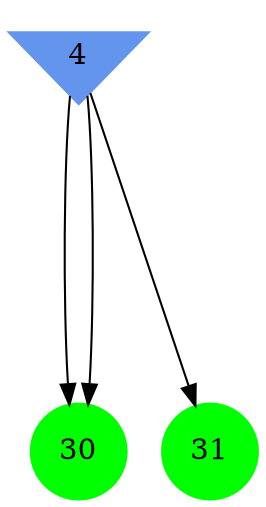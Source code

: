 digraph brain {
	ranksep=2.0;
	4 [shape=invtriangle,style=filled,color=cornflowerblue];
	30 [shape=circle,style=filled,color=green];
	31 [shape=circle,style=filled,color=green];
	4	->	30;
	4	->	30;
	4	->	31;
	{ rank=same; 4; }
	{ rank=same; }
	{ rank=same; 30; 31; }
}
